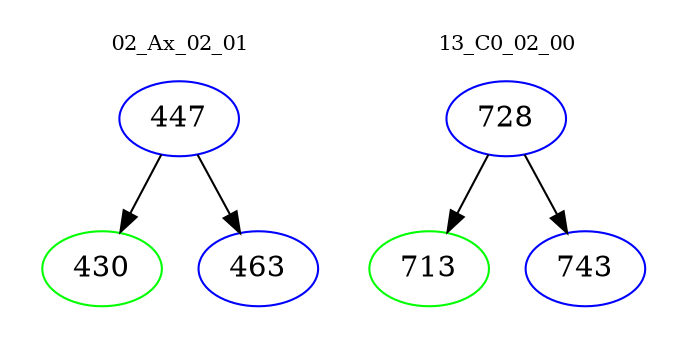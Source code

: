 digraph{
subgraph cluster_0 {
color = white
label = "02_Ax_02_01";
fontsize=10;
T0_447 [label="447", color="blue"]
T0_447 -> T0_430 [color="black"]
T0_430 [label="430", color="green"]
T0_447 -> T0_463 [color="black"]
T0_463 [label="463", color="blue"]
}
subgraph cluster_1 {
color = white
label = "13_C0_02_00";
fontsize=10;
T1_728 [label="728", color="blue"]
T1_728 -> T1_713 [color="black"]
T1_713 [label="713", color="green"]
T1_728 -> T1_743 [color="black"]
T1_743 [label="743", color="blue"]
}
}
